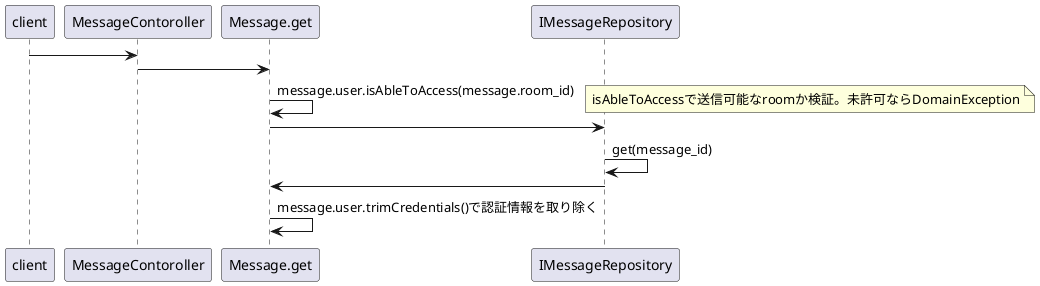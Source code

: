 @startuml
client -> MessageContoroller
MessageContoroller -> Message.get
Message.get -> Message.get:message.user.isAbleToAccess(message.room_id)
note right:isAbleToAccessで送信可能なroomか検証。未許可ならDomainException
Message.get -> IMessageRepository
IMessageRepository -> IMessageRepository:get(message_id)
IMessageRepository -> Message.get
Message.get -> Message.get: message.user.trimCredentials()で認証情報を取り除く
@enduml